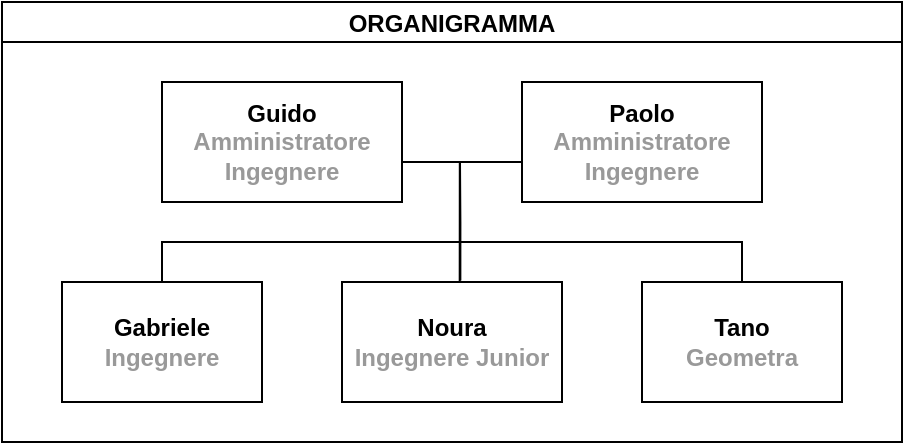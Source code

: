<mxfile version="16.2.2" type="device"><diagram id="prtHgNgQTEPvFCAcTncT" name="Page-1"><mxGraphModel dx="632" dy="353" grid="1" gridSize="10" guides="1" tooltips="1" connect="1" arrows="1" fold="1" page="1" pageScale="1" pageWidth="827" pageHeight="1169" math="0" shadow="0"><root><mxCell id="0"/><mxCell id="1" parent="0"/><mxCell id="wBwZ5i2bHRQP9HykGPV7-16" value="ORGANIGRAMMA" style="swimlane;startSize=20;horizontal=1;containerType=tree;newEdgeStyle={&quot;edgeStyle&quot;:&quot;elbowEdgeStyle&quot;,&quot;startArrow&quot;:&quot;none&quot;,&quot;endArrow&quot;:&quot;none&quot;};" vertex="1" parent="1"><mxGeometry x="140" y="460" width="450" height="220" as="geometry"/></mxCell><UserObject label="&lt;b&gt;Guido&lt;/b&gt;&lt;br&gt;&lt;b&gt;&lt;font color=&quot;#999999&quot;&gt;Amministratore&lt;br&gt;Ingegnere&lt;/font&gt;&lt;/b&gt;" treeRoot="1" id="wBwZ5i2bHRQP9HykGPV7-19"><mxCell style="whiteSpace=wrap;html=1;align=center;treeFolding=1;treeMoving=1;newEdgeStyle={&quot;edgeStyle&quot;:&quot;elbowEdgeStyle&quot;,&quot;startArrow&quot;:&quot;none&quot;,&quot;endArrow&quot;:&quot;none&quot;};" vertex="1" parent="wBwZ5i2bHRQP9HykGPV7-16"><mxGeometry x="80" y="40" width="120" height="60" as="geometry"/></mxCell></UserObject><mxCell id="wBwZ5i2bHRQP9HykGPV7-20" value="&lt;b&gt;Gabriele&lt;br&gt;&lt;font color=&quot;#999999&quot;&gt;Ingegnere&lt;/font&gt;&lt;/b&gt;" style="whiteSpace=wrap;html=1;align=center;verticalAlign=middle;treeFolding=1;treeMoving=1;newEdgeStyle={&quot;edgeStyle&quot;:&quot;elbowEdgeStyle&quot;,&quot;startArrow&quot;:&quot;none&quot;,&quot;endArrow&quot;:&quot;none&quot;};" vertex="1" parent="wBwZ5i2bHRQP9HykGPV7-16"><mxGeometry x="30" y="140" width="100" height="60" as="geometry"/></mxCell><mxCell id="wBwZ5i2bHRQP9HykGPV7-21" value="&lt;b&gt;Noura&lt;br&gt;&lt;font color=&quot;#999999&quot;&gt;Ingegnere Junior&lt;/font&gt;&lt;/b&gt;" style="whiteSpace=wrap;html=1;align=center;verticalAlign=middle;treeFolding=1;treeMoving=1;newEdgeStyle={&quot;edgeStyle&quot;:&quot;elbowEdgeStyle&quot;,&quot;startArrow&quot;:&quot;none&quot;,&quot;endArrow&quot;:&quot;none&quot;};" vertex="1" parent="wBwZ5i2bHRQP9HykGPV7-16"><mxGeometry x="170" y="140" width="110" height="60" as="geometry"/></mxCell><mxCell id="wBwZ5i2bHRQP9HykGPV7-22" value="&lt;b&gt;Tano&lt;br&gt;&lt;font color=&quot;#999999&quot;&gt;Geometra&lt;/font&gt;&lt;/b&gt;" style="whiteSpace=wrap;html=1;align=center;verticalAlign=middle;treeFolding=1;treeMoving=1;newEdgeStyle={&quot;edgeStyle&quot;:&quot;elbowEdgeStyle&quot;,&quot;startArrow&quot;:&quot;none&quot;,&quot;endArrow&quot;:&quot;none&quot;};" vertex="1" parent="wBwZ5i2bHRQP9HykGPV7-16"><mxGeometry x="320" y="140" width="100" height="60" as="geometry"/></mxCell><UserObject label="&lt;b&gt;Paolo&lt;br&gt;&lt;font color=&quot;#999999&quot;&gt;Amministratore&lt;br&gt;Ingegnere&lt;/font&gt;&lt;/b&gt;" treeRoot="1" id="wBwZ5i2bHRQP9HykGPV7-23"><mxCell style="whiteSpace=wrap;html=1;align=center;treeFolding=1;treeMoving=1;newEdgeStyle={&quot;edgeStyle&quot;:&quot;elbowEdgeStyle&quot;,&quot;startArrow&quot;:&quot;none&quot;,&quot;endArrow&quot;:&quot;none&quot;};" vertex="1" parent="wBwZ5i2bHRQP9HykGPV7-16"><mxGeometry x="260" y="40" width="120" height="60" as="geometry"/></mxCell></UserObject><mxCell id="wBwZ5i2bHRQP9HykGPV7-29" value="" style="endArrow=none;html=1;rounded=0;fontColor=#999999;exitX=0.538;exitY=-0.012;exitDx=0;exitDy=0;exitPerimeter=0;edgeStyle=orthogonalEdgeStyle;" edge="1" parent="wBwZ5i2bHRQP9HykGPV7-16" source="wBwZ5i2bHRQP9HykGPV7-21"><mxGeometry width="50" height="50" relative="1" as="geometry"><mxPoint x="210" y="130" as="sourcePoint"/><mxPoint x="260" y="80" as="targetPoint"/><Array as="points"><mxPoint x="229" y="110"/><mxPoint x="229" y="80"/></Array></mxGeometry></mxCell><mxCell id="wBwZ5i2bHRQP9HykGPV7-31" value="" style="endArrow=none;html=1;rounded=0;fontColor=#999999;exitX=0.535;exitY=-0.007;exitDx=0;exitDy=0;exitPerimeter=0;edgeStyle=orthogonalEdgeStyle;entryX=1;entryY=0.667;entryDx=0;entryDy=0;entryPerimeter=0;" edge="1" parent="wBwZ5i2bHRQP9HykGPV7-16" source="wBwZ5i2bHRQP9HykGPV7-21" target="wBwZ5i2bHRQP9HykGPV7-19"><mxGeometry width="50" height="50" relative="1" as="geometry"><mxPoint x="210" y="130" as="sourcePoint"/><mxPoint x="229" y="80" as="targetPoint"/></mxGeometry></mxCell><mxCell id="wBwZ5i2bHRQP9HykGPV7-34" value="" style="endArrow=none;html=1;rounded=0;fontColor=#999999;exitX=0.5;exitY=0;exitDx=0;exitDy=0;edgeStyle=orthogonalEdgeStyle;" edge="1" parent="wBwZ5i2bHRQP9HykGPV7-16" source="wBwZ5i2bHRQP9HykGPV7-22"><mxGeometry width="50" height="50" relative="1" as="geometry"><mxPoint x="340" y="130" as="sourcePoint"/><mxPoint x="230" y="120" as="targetPoint"/><Array as="points"><mxPoint x="370" y="120"/></Array></mxGeometry></mxCell><mxCell id="wBwZ5i2bHRQP9HykGPV7-32" value="" style="endArrow=none;html=1;rounded=0;fontColor=#999999;exitX=0.5;exitY=0;exitDx=0;exitDy=0;edgeStyle=orthogonalEdgeStyle;" edge="1" parent="1" source="wBwZ5i2bHRQP9HykGPV7-20"><mxGeometry width="50" height="50" relative="1" as="geometry"><mxPoint x="340" y="600" as="sourcePoint"/><mxPoint x="370" y="580" as="targetPoint"/><Array as="points"><mxPoint x="220" y="580"/></Array></mxGeometry></mxCell></root></mxGraphModel></diagram></mxfile>